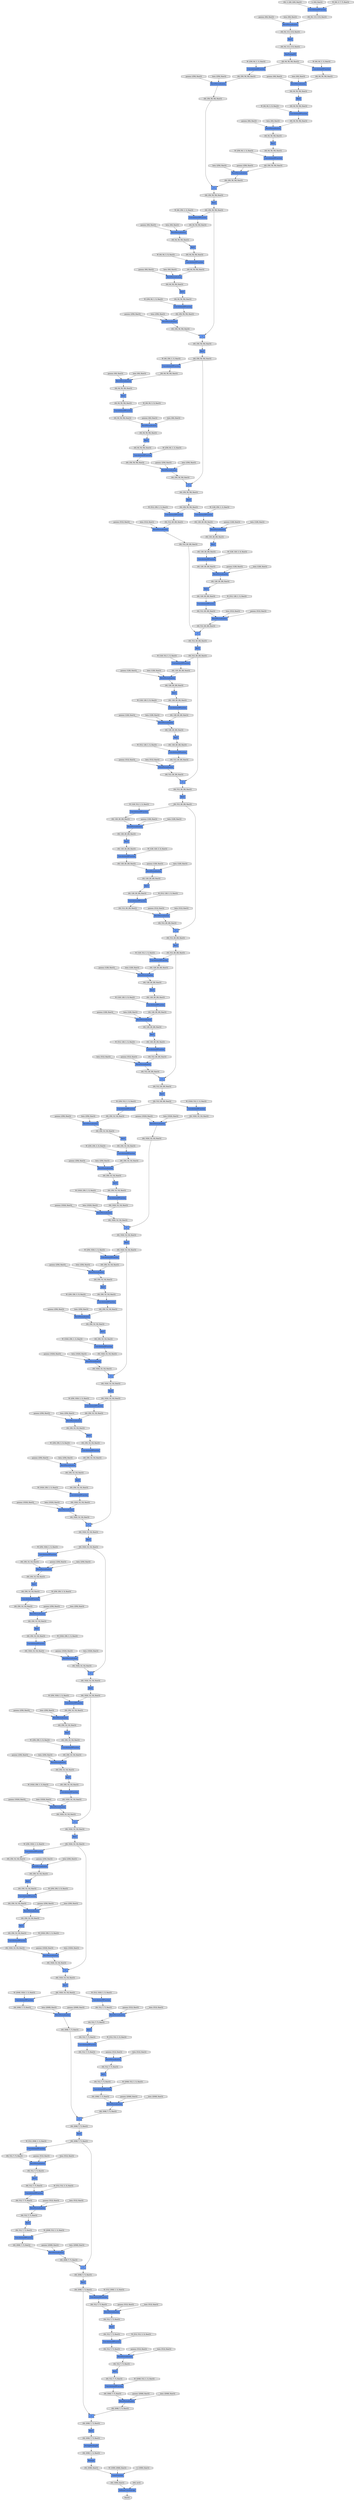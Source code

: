 digraph graphname{rankdir=TB;47822948335760 [label="W: (256, 1024, 1, 1), float32",shape="octagon",fillcolor="#E0E0E0",style="filled"];47822948401360 [label="W: (512, 2048, 1, 1), float32",shape="octagon",fillcolor="#E0E0E0",style="filled"];47822948237584 [label="beta: (512), float32",shape="octagon",fillcolor="#E0E0E0",style="filled"];47824346578832 [label="Convolution2DFunction",shape="record",fillcolor="#6495ED",style="filled"];47824339632592 [label="(64, 256, 56, 56), float32",shape="octagon",fillcolor="#E0E0E0",style="filled"];47824339796496 [label="(64, 128, 28, 28), float32",shape="octagon",fillcolor="#E0E0E0",style="filled"];47824339796560 [label="(64, 512, 28, 28), float32",shape="octagon",fillcolor="#E0E0E0",style="filled"];47824339632720 [label="BatchNormalization",shape="record",fillcolor="#6495ED",style="filled"];47822948336272 [label="gamma: (256), float32",shape="octagon",fillcolor="#E0E0E0",style="filled"];47824339796624 [label="(64, 128, 28, 28), float32",shape="octagon",fillcolor="#E0E0E0",style="filled"];47824339632784 [label="BatchNormalization",shape="record",fillcolor="#6495ED",style="filled"];47822948401872 [label="gamma: (512), float32",shape="octagon",fillcolor="#E0E0E0",style="filled"];47824339632848 [label="(64, 128, 28, 28), float32",shape="octagon",fillcolor="#E0E0E0",style="filled"];47824339796752 [label="(64, 512, 28, 28), float32",shape="octagon",fillcolor="#E0E0E0",style="filled"];47822948238160 [label="W: (256, 512, 1, 1), float32",shape="octagon",fillcolor="#E0E0E0",style="filled"];47824339796880 [label="BatchNormalization",shape="record",fillcolor="#6495ED",style="filled"];47824339633040 [label="(64, 64, 56, 56), float32",shape="octagon",fillcolor="#E0E0E0",style="filled"];47822948336592 [label="beta: (256), float32",shape="octagon",fillcolor="#E0E0E0",style="filled"];47824339633104 [label="(64, 64, 56, 56), float32",shape="octagon",fillcolor="#E0E0E0",style="filled"];47822948402192 [label="beta: (512), float32",shape="octagon",fillcolor="#E0E0E0",style="filled"];47824339633232 [label="ReLU",shape="record",fillcolor="#6495ED",style="filled"];47824339633296 [label="ReLU",shape="record",fillcolor="#6495ED",style="filled"];47824339797136 [label="BatchNormalization",shape="record",fillcolor="#6495ED",style="filled"];47824339797200 [label="(64, 512, 28, 28), float32",shape="octagon",fillcolor="#E0E0E0",style="filled"];47824339633360 [label="(64, 256, 56, 56), float32",shape="octagon",fillcolor="#E0E0E0",style="filled"];47822948336912 [label="W: (256, 256, 3, 3), float32",shape="octagon",fillcolor="#E0E0E0",style="filled"];47822948402512 [label="W: (512, 512, 3, 3), float32",shape="octagon",fillcolor="#E0E0E0",style="filled"];47822948238672 [label="gamma: (256), float32",shape="octagon",fillcolor="#E0E0E0",style="filled"];47824339797328 [label="(64, 128, 28, 28), float32",shape="octagon",fillcolor="#E0E0E0",style="filled"];47824339633488 [label="(64, 64, 56, 56), float32",shape="octagon",fillcolor="#E0E0E0",style="filled"];47824339797392 [label="Convolution2DFunction",shape="record",fillcolor="#6495ED",style="filled"];47824339633552 [label="(64, 256, 56, 56), float32",shape="octagon",fillcolor="#E0E0E0",style="filled"];47824339797456 [label="(64, 512, 28, 28), float32",shape="octagon",fillcolor="#E0E0E0",style="filled"];47824339633680 [label="BatchNormalization",shape="record",fillcolor="#6495ED",style="filled"];47824339797584 [label="ReLU",shape="record",fillcolor="#6495ED",style="filled"];47822948238992 [label="beta: (256), float32",shape="octagon",fillcolor="#E0E0E0",style="filled"];47824339797648 [label="Convolution2DFunction",shape="record",fillcolor="#6495ED",style="filled"];47824339633872 [label="(64, 128, 28, 28), float32",shape="octagon",fillcolor="#E0E0E0",style="filled"];47822948337424 [label="gamma: (256), float32",shape="octagon",fillcolor="#E0E0E0",style="filled"];47824339633936 [label="Convolution2DFunction",shape="record",fillcolor="#6495ED",style="filled"];47822948403024 [label="gamma: (512), float32",shape="octagon",fillcolor="#E0E0E0",style="filled"];47824339634000 [label="Convolution2DFunction",shape="record",fillcolor="#6495ED",style="filled"];47824339797904 [label="BatchNormalization",shape="record",fillcolor="#6495ED",style="filled"];47824339634064 [label="BatchNormalization",shape="record",fillcolor="#6495ED",style="filled"];47822948239312 [label="W: (256, 256, 3, 3), float32",shape="octagon",fillcolor="#E0E0E0",style="filled"];47824339797968 [label="(64, 128, 28, 28), float32",shape="octagon",fillcolor="#E0E0E0",style="filled"];47824339634128 [label="ReLU",shape="record",fillcolor="#6495ED",style="filled"];47824339798032 [label="ReLU",shape="record",fillcolor="#6495ED",style="filled"];47822948337744 [label="beta: (256), float32",shape="octagon",fillcolor="#E0E0E0",style="filled"];47824339798096 [label="(64, 128, 28, 28), float32",shape="octagon",fillcolor="#E0E0E0",style="filled"];47824339634256 [label="(64, 128, 28, 28), float32",shape="octagon",fillcolor="#E0E0E0",style="filled"];47822948403344 [label="beta: (512), float32",shape="octagon",fillcolor="#E0E0E0",style="filled"];47824339175568 [label="ReLU",shape="record",fillcolor="#6495ED",style="filled"];47824339798224 [label="(64, 128, 28, 28), float32",shape="octagon",fillcolor="#E0E0E0",style="filled"];47824339634384 [label="Convolution2DFunction",shape="record",fillcolor="#6495ED",style="filled"];47824339798288 [label="_ + _",shape="record",fillcolor="#6495ED",style="filled"];47824339634448 [label="BatchNormalization",shape="record",fillcolor="#6495ED",style="filled"];47824339798352 [label="(64, 256, 14, 14), float32",shape="octagon",fillcolor="#E0E0E0",style="filled"];47824339634512 [label="BatchNormalization",shape="record",fillcolor="#6495ED",style="filled"];47822948338064 [label="W: (1024, 256, 1, 1), float32",shape="octagon",fillcolor="#E0E0E0",style="filled"];47824339798416 [label="BatchNormalization",shape="record",fillcolor="#6495ED",style="filled"];47824339175824 [label="_ + _",shape="record",fillcolor="#6495ED",style="filled"];47824339634576 [label="(64, 128, 28, 28), float32",shape="octagon",fillcolor="#E0E0E0",style="filled"];47822948403664 [label="W: (2048, 512, 1, 1), float32",shape="octagon",fillcolor="#E0E0E0",style="filled"];47822948239824 [label="gamma: (256), float32",shape="octagon",fillcolor="#E0E0E0",style="filled"];47824339798672 [label="Convolution2DFunction",shape="record",fillcolor="#6495ED",style="filled"];47824339634832 [label="Convolution2DFunction",shape="record",fillcolor="#6495ED",style="filled"];47824339798736 [label="(64, 128, 28, 28), float32",shape="octagon",fillcolor="#E0E0E0",style="filled"];47824339634896 [label="ReLU",shape="record",fillcolor="#6495ED",style="filled"];47822948240144 [label="beta: (256), float32",shape="octagon",fillcolor="#E0E0E0",style="filled"];47824339798800 [label="(64, 512, 28, 28), float32",shape="octagon",fillcolor="#E0E0E0",style="filled"];47824339634960 [label="(64, 3, 226, 226), float32",shape="octagon",fillcolor="#E0E0E0",style="filled"];47824339798864 [label="(64, 128, 28, 28), float32",shape="octagon",fillcolor="#E0E0E0",style="filled"];47822948338576 [label="gamma: (1024), float32",shape="octagon",fillcolor="#E0E0E0",style="filled"];47824339635088 [label="(64, 64, 56, 56), float32",shape="octagon",fillcolor="#E0E0E0",style="filled"];47822948404176 [label="gamma: (2048), float32",shape="octagon",fillcolor="#E0E0E0",style="filled"];47824339798992 [label="(64, 512, 28, 28), float32",shape="octagon",fillcolor="#E0E0E0",style="filled"];47824339799056 [label="_ + _",shape="record",fillcolor="#6495ED",style="filled"];47822948240464 [label="W: (1024, 256, 1, 1), float32",shape="octagon",fillcolor="#E0E0E0",style="filled"];47824339799120 [label="Convolution2DFunction",shape="record",fillcolor="#6495ED",style="filled"];47824339635280 [label="(64, 128, 28, 28), float32",shape="octagon",fillcolor="#E0E0E0",style="filled"];47822948338896 [label="beta: (1024), float32",shape="octagon",fillcolor="#E0E0E0",style="filled"];47822948404496 [label="beta: (2048), float32",shape="octagon",fillcolor="#E0E0E0",style="filled"];47824339635472 [label="Convolution2DFunction",shape="record",fillcolor="#6495ED",style="filled"];47824339799376 [label="BatchNormalization",shape="record",fillcolor="#6495ED",style="filled"];47824339799440 [label="(64, 512, 28, 28), float32",shape="octagon",fillcolor="#E0E0E0",style="filled"];47824339635664 [label="(64, 256, 56, 56), float32",shape="octagon",fillcolor="#E0E0E0",style="filled"];47822948240976 [label="gamma: (1024), float32",shape="octagon",fillcolor="#E0E0E0",style="filled"];47824339799696 [label="(64, 512, 28, 28), float32",shape="octagon",fillcolor="#E0E0E0",style="filled"];47824339635856 [label="(64, 128, 28, 28), float32",shape="octagon",fillcolor="#E0E0E0",style="filled"];47824339635920 [label="(64, 512, 28, 28), float32",shape="octagon",fillcolor="#E0E0E0",style="filled"];47822948339472 [label="W: (512, 1024, 1, 1), float32",shape="octagon",fillcolor="#E0E0E0",style="filled"];47824339635984 [label="(64, 64, 56, 56), float32",shape="octagon",fillcolor="#E0E0E0",style="filled"];47822948405136 [label="W: (1000, 2048), float32",shape="octagon",fillcolor="#E0E0E0",style="filled"];47822948241296 [label="beta: (1024), float32",shape="octagon",fillcolor="#E0E0E0",style="filled"];47824339636112 [label="Convolution2DFunction",shape="record",fillcolor="#6495ED",style="filled"];47824339800016 [label="ReLU",shape="record",fillcolor="#6495ED",style="filled"];47822948405200 [label="Convolution2DFunction",shape="record",fillcolor="#6495ED",style="filled"];47822948372560 [label="beta: (2048), float32",shape="octagon",fillcolor="#E0E0E0",style="filled"];47822921306256 [label="W: (256, 64, 1, 1), float32",shape="octagon",fillcolor="#E0E0E0",style="filled"];47822921240720 [label="beta: (256), float32",shape="octagon",fillcolor="#E0E0E0",style="filled"];47824346681680 [label="_ + _",shape="record",fillcolor="#6495ED",style="filled"];47824346681744 [label="(64, 512, 7, 7), float32",shape="octagon",fillcolor="#E0E0E0",style="filled"];47822948274576 [label="gamma: (1024), float32",shape="octagon",fillcolor="#E0E0E0",style="filled"];47822921241040 [label="W: (256, 64, 1, 1), float32",shape="octagon",fillcolor="#E0E0E0",style="filled"];47822948373072 [label="W: (512, 2048, 1, 1), float32",shape="octagon",fillcolor="#E0E0E0",style="filled"];47822921306768 [label="gamma: (256), float32",shape="octagon",fillcolor="#E0E0E0",style="filled"];47822948274896 [label="beta: (1024), float32",shape="octagon",fillcolor="#E0E0E0",style="filled"];47822921307088 [label="beta: (256), float32",shape="octagon",fillcolor="#E0E0E0",style="filled"];47822921241552 [label="gamma: (256), float32",shape="octagon",fillcolor="#E0E0E0",style="filled"];47824346682384 [label="BatchNormalization",shape="record",fillcolor="#6495ED",style="filled"];47824346682448 [label="(64, 512, 7, 7), float32",shape="octagon",fillcolor="#E0E0E0",style="filled"];47822948373584 [label="gamma: (512), float32",shape="octagon",fillcolor="#E0E0E0",style="filled"];47822948275408 [label="W: (256, 1024, 1, 1), float32",shape="octagon",fillcolor="#E0E0E0",style="filled"];47822921241872 [label="beta: (256), float32",shape="octagon",fillcolor="#E0E0E0",style="filled"];47824346682704 [label="(64, 512, 7, 7), float32",shape="octagon",fillcolor="#E0E0E0",style="filled"];47822948373904 [label="beta: (512), float32",shape="octagon",fillcolor="#E0E0E0",style="filled"];47822921307600 [label="W: (64, 256, 1, 1), float32",shape="octagon",fillcolor="#E0E0E0",style="filled"];47822736037392 [label="b: (64), float32",shape="octagon",fillcolor="#E0E0E0",style="filled"];47824346683088 [label="(64, 2048, 7, 7), float32",shape="octagon",fillcolor="#E0E0E0",style="filled"];47822948374224 [label="W: (512, 512, 3, 3), float32",shape="octagon",fillcolor="#E0E0E0",style="filled"];47822948275920 [label="gamma: (256), float32",shape="octagon",fillcolor="#E0E0E0",style="filled"];47822921242320 [label="_ + _",shape="record",fillcolor="#6495ED",style="filled"];47824346683216 [label="(64, 2048, 7, 7), float32",shape="octagon",fillcolor="#E0E0E0",style="filled"];47824346683280 [label="BatchNormalization",shape="record",fillcolor="#6495ED",style="filled"];47822921308112 [label="gamma: (64), float32",shape="octagon",fillcolor="#E0E0E0",style="filled"];47822948276240 [label="beta: (256), float32",shape="octagon",fillcolor="#E0E0E0",style="filled"];47824346683472 [label="BatchNormalization",shape="record",fillcolor="#6495ED",style="filled"];47822921242704 [label="W: (64, 256, 1, 1), float32",shape="octagon",fillcolor="#E0E0E0",style="filled"];47822948374736 [label="gamma: (512), float32",shape="octagon",fillcolor="#E0E0E0",style="filled"];47822921308432 [label="beta: (64), float32",shape="octagon",fillcolor="#E0E0E0",style="filled"];47824346683728 [label="Convolution2DFunction",shape="record",fillcolor="#6495ED",style="filled"];47822948276560 [label="W: (256, 256, 3, 3), float32",shape="octagon",fillcolor="#E0E0E0",style="filled"];47824346683792 [label="(64, 2048, 7, 7), float32",shape="octagon",fillcolor="#E0E0E0",style="filled"];47822921243088 [label="gamma: (64), float32",shape="octagon",fillcolor="#E0E0E0",style="filled"];47822948375056 [label="beta: (512), float32",shape="octagon",fillcolor="#E0E0E0",style="filled"];47822921308752 [label="W: (64, 64, 3, 3), float32",shape="octagon",fillcolor="#E0E0E0",style="filled"];47822921243408 [label="beta: (64), float32",shape="octagon",fillcolor="#E0E0E0",style="filled"];47822948375376 [label="W: (2048, 512, 1, 1), float32",shape="octagon",fillcolor="#E0E0E0",style="filled"];47822948277072 [label="gamma: (256), float32",shape="octagon",fillcolor="#E0E0E0",style="filled"];47824346684304 [label="SoftmaxCrossEntropy",shape="record",fillcolor="#6495ED",style="filled"];47824346684368 [label="(64, 2048, 7, 7), float32",shape="octagon",fillcolor="#E0E0E0",style="filled"];47824346684496 [label="Convolution2DFunction",shape="record",fillcolor="#6495ED",style="filled"];47822921309264 [label="gamma: (64), float32",shape="octagon",fillcolor="#E0E0E0",style="filled"];47822921243728 [label="W: (64, 64, 3, 3), float32",shape="octagon",fillcolor="#E0E0E0",style="filled"];47822948277392 [label="beta: (256), float32",shape="octagon",fillcolor="#E0E0E0",style="filled"];47824346684624 [label="(64, 512, 7, 7), float32",shape="octagon",fillcolor="#E0E0E0",style="filled"];47822948375888 [label="gamma: (2048), float32",shape="octagon",fillcolor="#E0E0E0",style="filled"];47822921309584 [label="beta: (64), float32",shape="octagon",fillcolor="#E0E0E0",style="filled"];47822948277712 [label="W: (1024, 256, 1, 1), float32",shape="octagon",fillcolor="#E0E0E0",style="filled"];47822921244112 [label="gamma: (64), float32",shape="octagon",fillcolor="#E0E0E0",style="filled"];47824346685008 [label="Convolution2DFunction",shape="record",fillcolor="#6495ED",style="filled"];47822948376208 [label="beta: (2048), float32",shape="octagon",fillcolor="#E0E0E0",style="filled"];47822921309904 [label="W: (256, 64, 1, 1), float32",shape="octagon",fillcolor="#E0E0E0",style="filled"];47822921244432 [label="beta: (64), float32",shape="octagon",fillcolor="#E0E0E0",style="filled"];47824346685264 [label="ReLU",shape="record",fillcolor="#6495ED",style="filled"];47824346685328 [label="(64, 512, 7, 7), float32",shape="octagon",fillcolor="#E0E0E0",style="filled"];47822948278224 [label="gamma: (1024), float32",shape="octagon",fillcolor="#E0E0E0",style="filled"];47824346620048 [label="(64, 1024, 14, 14), float32",shape="octagon",fillcolor="#E0E0E0",style="filled"];47824346554512 [label="(64, 1024, 14, 14), float32",shape="octagon",fillcolor="#E0E0E0",style="filled"];47824346554896 [label="ReLU",shape="record",fillcolor="#6495ED",style="filled"];47824346554960 [label="(64, 1024, 14, 14), float32",shape="octagon",fillcolor="#E0E0E0",style="filled"];47824346620624 [label="(64, 1024, 14, 14), float32",shape="octagon",fillcolor="#E0E0E0",style="filled"];47824346555088 [label="(64, 256, 14, 14), float32",shape="octagon",fillcolor="#E0E0E0",style="filled"];47824339117072 [label="ReLU",shape="record",fillcolor="#6495ED",style="filled"];47824346555536 [label="Convolution2DFunction",shape="record",fillcolor="#6495ED",style="filled"];47824339117200 [label="ReLU",shape="record",fillcolor="#6495ED",style="filled"];47824346621136 [label="ReLU",shape="record",fillcolor="#6495ED",style="filled"];47824346621200 [label="(64, 1024, 14, 14), float32",shape="octagon",fillcolor="#E0E0E0",style="filled"];47824346621328 [label="Convolution2DFunction",shape="record",fillcolor="#6495ED",style="filled"];47824346555792 [label="BatchNormalization",shape="record",fillcolor="#6495ED",style="filled"];47824346555856 [label="(64, 256, 14, 14), float32",shape="octagon",fillcolor="#E0E0E0",style="filled"];47824346621456 [label="(64, 256, 14, 14), float32",shape="octagon",fillcolor="#E0E0E0",style="filled"];47824346555984 [label="Convolution2DFunction",shape="record",fillcolor="#6495ED",style="filled"];47824346556112 [label="(64, 256, 14, 14), float32",shape="octagon",fillcolor="#E0E0E0",style="filled"];47824346621840 [label="ReLU",shape="record",fillcolor="#6495ED",style="filled"];47824346622096 [label="BatchNormalization",shape="record",fillcolor="#6495ED",style="filled"];47824346556560 [label="(64, 256, 14, 14), float32",shape="octagon",fillcolor="#E0E0E0",style="filled"];47824346622160 [label="(64, 256, 14, 14), float32",shape="octagon",fillcolor="#E0E0E0",style="filled"];47824346622288 [label="ReLU",shape="record",fillcolor="#6495ED",style="filled"];47824346622416 [label="(64, 256, 14, 14), float32",shape="octagon",fillcolor="#E0E0E0",style="filled"];47824346556944 [label="ReLU",shape="record",fillcolor="#6495ED",style="filled"];47824346557200 [label="BatchNormalization",shape="record",fillcolor="#6495ED",style="filled"];47824346622800 [label="BatchNormalization",shape="record",fillcolor="#6495ED",style="filled"];47824346557264 [label="(64, 256, 14, 14), float32",shape="octagon",fillcolor="#E0E0E0",style="filled"];47824346622864 [label="(64, 256, 14, 14), float32",shape="octagon",fillcolor="#E0E0E0",style="filled"];47824346557392 [label="_ + _",shape="record",fillcolor="#6495ED",style="filled"];47824346557520 [label="(64, 256, 14, 14), float32",shape="octagon",fillcolor="#E0E0E0",style="filled"];47824346623248 [label="BatchNormalization",shape="record",fillcolor="#6495ED",style="filled"];47824346557840 [label="ReLU",shape="record",fillcolor="#6495ED",style="filled"];47824346557904 [label="(64, 1024, 14, 14), float32",shape="octagon",fillcolor="#E0E0E0",style="filled"];47824346623504 [label="Convolution2DFunction",shape="record",fillcolor="#6495ED",style="filled"];47824346623568 [label="(64, 256, 14, 14), float32",shape="octagon",fillcolor="#E0E0E0",style="filled"];47824346558032 [label="(64, 1024, 14, 14), float32",shape="octagon",fillcolor="#E0E0E0",style="filled"];47824346558096 [label="BatchNormalization",shape="record",fillcolor="#6495ED",style="filled"];47824346623696 [label="_ + _",shape="record",fillcolor="#6495ED",style="filled"];47824346623824 [label="(64, 256, 14, 14), float32",shape="octagon",fillcolor="#E0E0E0",style="filled"];47824346558288 [label="Convolution2DFunction",shape="record",fillcolor="#6495ED",style="filled"];47824346656848 [label="BatchNormalization",shape="record",fillcolor="#6495ED",style="filled"];47824294850640 [label="(64, 256, 56, 56), float32",shape="octagon",fillcolor="#E0E0E0",style="filled"];47824294850768 [label="(64), int32",shape="octagon",fillcolor="#E0E0E0",style="filled"];47824346656976 [label="(64, 512, 7, 7), float32",shape="octagon",fillcolor="#E0E0E0",style="filled"];47822921347344 [label="beta: (512), float32",shape="octagon",fillcolor="#E0E0E0",style="filled"];47824294850832 [label="Convolution2DFunction",shape="record",fillcolor="#6495ED",style="filled"];47822921216272 [label="gamma: (64), float32",shape="octagon",fillcolor="#E0E0E0",style="filled"];47822948315600 [label="W: (256, 1024, 1, 1), float32",shape="octagon",fillcolor="#E0E0E0",style="filled"];47824294851088 [label="(64, 64, 56, 56), float32",shape="octagon",fillcolor="#E0E0E0",style="filled"];47824346657360 [label="(64, 2048, 7, 7), float32",shape="octagon",fillcolor="#E0E0E0",style="filled"];47822921347664 [label="W: (512, 256, 1, 1), float32",shape="octagon",fillcolor="#E0E0E0",style="filled"];47822921216592 [label="beta: (64), float32",shape="octagon",fillcolor="#E0E0E0",style="filled"];47824294851216 [label="(64, 64, 56, 56), float32",shape="octagon",fillcolor="#E0E0E0",style="filled"];47824294851408 [label="(64, 64, 56, 56), float32",shape="octagon",fillcolor="#E0E0E0",style="filled"];47824346657744 [label="BatchNormalization",shape="record",fillcolor="#6495ED",style="filled"];47822948316112 [label="gamma: (256), float32",shape="octagon",fillcolor="#E0E0E0",style="filled"];47824294851536 [label="BatchNormalization",shape="record",fillcolor="#6495ED",style="filled"];47822921348176 [label="gamma: (512), float32",shape="octagon",fillcolor="#E0E0E0",style="filled"];47824294851664 [label="(64, 64, 56, 56), float32",shape="octagon",fillcolor="#E0E0E0",style="filled"];47824294851728 [label="(64, 64, 56, 56), float32",shape="octagon",fillcolor="#E0E0E0",style="filled"];47822921217168 [label="W: (64, 64, 1, 1), float32",shape="octagon",fillcolor="#E0E0E0",style="filled"];47824346658000 [label="BatchNormalization",shape="record",fillcolor="#6495ED",style="filled"];47824294851792 [label="Convolution2DFunction",shape="record",fillcolor="#6495ED",style="filled"];47822735979728 [label="Convolution2DFunction",shape="record",fillcolor="#6495ED",style="filled"];47824346658064 [label="(64, 2048, 7, 7), float32",shape="octagon",fillcolor="#E0E0E0",style="filled"];47822948316432 [label="beta: (256), float32",shape="octagon",fillcolor="#E0E0E0",style="filled"];47824346658192 [label="(64, 2048, 7, 7), float32",shape="octagon",fillcolor="#E0E0E0",style="filled"];47822921348496 [label="beta: (512), float32",shape="octagon",fillcolor="#E0E0E0",style="filled"];47824294851984 [label="Convolution2DFunction",shape="record",fillcolor="#6495ED",style="filled"];47822921217552 [label="gamma: (64), float32",shape="octagon",fillcolor="#E0E0E0",style="filled"];47824346658384 [label="Convolution2DFunction",shape="record",fillcolor="#6495ED",style="filled"];47822948316752 [label="W: (256, 256, 3, 3), float32",shape="octagon",fillcolor="#E0E0E0",style="filled"];47824294852240 [label="(64, 256, 56, 56), float32",shape="octagon",fillcolor="#E0E0E0",style="filled"];47824294786832 [label="(64, 64, 113, 113), float32",shape="octagon",fillcolor="#E0E0E0",style="filled"];47824346658640 [label="Convolution2DFunction",shape="record",fillcolor="#6495ED",style="filled"];47822921217872 [label="beta: (64), float32",shape="octagon",fillcolor="#E0E0E0",style="filled"];47822921349008 [label="W: (128, 512, 1, 1), float32",shape="octagon",fillcolor="#E0E0E0",style="filled"];47824294852560 [label="_ + _",shape="record",fillcolor="#6495ED",style="filled"];47824346658896 [label="ReLU",shape="record",fillcolor="#6495ED",style="filled"];47822948317264 [label="gamma: (256), float32",shape="octagon",fillcolor="#E0E0E0",style="filled"];47824294852688 [label="(64, 64, 56, 56), float32",shape="octagon",fillcolor="#E0E0E0",style="filled"];47824346658960 [label="(64, 2048, 7, 7), float32",shape="octagon",fillcolor="#E0E0E0",style="filled"];47824294852752 [label="(64, 64, 56, 56), float32",shape="octagon",fillcolor="#E0E0E0",style="filled"];47822921218192 [label="W: (64, 64, 3, 3), float32",shape="octagon",fillcolor="#E0E0E0",style="filled"];47824294852816 [label="ReLU",shape="record",fillcolor="#6495ED",style="filled"];47824294852880 [label="BatchNormalization",shape="record",fillcolor="#6495ED",style="filled"];47824346659152 [label="(64, 2048, 7, 7), float32",shape="octagon",fillcolor="#E0E0E0",style="filled"];47824294852944 [label="ReLU",shape="record",fillcolor="#6495ED",style="filled"];47822948317584 [label="beta: (256), float32",shape="octagon",fillcolor="#E0E0E0",style="filled"];47822921349520 [label="gamma: (128), float32",shape="octagon",fillcolor="#E0E0E0",style="filled"];47822727821712 [label="MaxPoolingND",shape="record",fillcolor="#6495ED",style="filled"];47824294853072 [label="Convolution2DFunction",shape="record",fillcolor="#6495ED",style="filled"];47824294853136 [label="Convolution2DFunction",shape="record",fillcolor="#6495ED",style="filled"];47822921218704 [label="gamma: (64), float32",shape="octagon",fillcolor="#E0E0E0",style="filled"];47824346659536 [label="ReLU",shape="record",fillcolor="#6495ED",style="filled"];47822948317904 [label="W: (1024, 256, 1, 1), float32",shape="octagon",fillcolor="#E0E0E0",style="filled"];47822921349840 [label="beta: (128), float32",shape="octagon",fillcolor="#E0E0E0",style="filled"];47824346659600 [label="(64, 2048, 7, 7), float32",shape="octagon",fillcolor="#E0E0E0",style="filled"];47824294853392 [label="(64, 256, 56, 56), float32",shape="octagon",fillcolor="#E0E0E0",style="filled"];47824346659728 [label="(64, 512, 7, 7), float32",shape="octagon",fillcolor="#E0E0E0",style="filled"];47824346659792 [label="ReLU",shape="record",fillcolor="#6495ED",style="filled"];47822921219024 [label="beta: (64), float32",shape="octagon",fillcolor="#E0E0E0",style="filled"];47822921350160 [label="W: (128, 128, 3, 3), float32",shape="octagon",fillcolor="#E0E0E0",style="filled"];47824294853712 [label="(64, 256, 56, 56), float32",shape="octagon",fillcolor="#E0E0E0",style="filled"];47824294788176 [label="ReLU",shape="record",fillcolor="#6495ED",style="filled"];47822948318416 [label="gamma: (1024), float32",shape="octagon",fillcolor="#E0E0E0",style="filled"];47824294853840 [label="(64, 256, 56, 56), float32",shape="octagon",fillcolor="#E0E0E0",style="filled"];47822921219344 [label="W: (256, 64, 1, 1), float32",shape="octagon",fillcolor="#E0E0E0",style="filled"];47824346660176 [label="Convolution2DFunction",shape="record",fillcolor="#6495ED",style="filled"];47824294854032 [label="BatchNormalization",shape="record",fillcolor="#6495ED",style="filled"];47824294854096 [label="BatchNormalization",shape="record",fillcolor="#6495ED",style="filled"];47822948318736 [label="beta: (1024), float32",shape="octagon",fillcolor="#E0E0E0",style="filled"];47822921350672 [label="gamma: (128), float32",shape="octagon",fillcolor="#E0E0E0",style="filled"];47824346660432 [label="ReLU",shape="record",fillcolor="#6495ED",style="filled"];47824346660496 [label="(64, 512, 7, 7), float32",shape="octagon",fillcolor="#E0E0E0",style="filled"];47824346660624 [label="_ + _",shape="record",fillcolor="#6495ED",style="filled"];47824294854416 [label="(64, 256, 56, 56), float32",shape="octagon",fillcolor="#E0E0E0",style="filled"];47822921219856 [label="gamma: (256), float32",shape="octagon",fillcolor="#E0E0E0",style="filled"];47822921350992 [label="beta: (128), float32",shape="octagon",fillcolor="#E0E0E0",style="filled"];47824346660752 [label="(64, 512, 7, 7), float32",shape="octagon",fillcolor="#E0E0E0",style="filled"];47824294854544 [label="(64, 256, 56, 56), float32",shape="octagon",fillcolor="#E0E0E0",style="filled"];47824294821968 [label="(64, 256, 56, 56), float32",shape="octagon",fillcolor="#E0E0E0",style="filled"];47822948253968 [label="W: (1024, 512, 1, 1), float32",shape="octagon",fillcolor="#E0E0E0",style="filled"];47824294822160 [label="BatchNormalization",shape="record",fillcolor="#6495ED",style="filled"];47824294822288 [label="(64, 256, 56, 56), float32",shape="octagon",fillcolor="#E0E0E0",style="filled"];47824294822480 [label="Convolution2DFunction",shape="record",fillcolor="#6495ED",style="filled"];47822948254480 [label="gamma: (1024), float32",shape="octagon",fillcolor="#E0E0E0",style="filled"];47824339550992 [label="ReLU",shape="record",fillcolor="#6495ED",style="filled"];47824294822928 [label="(64, 64, 56, 56), float32",shape="octagon",fillcolor="#E0E0E0",style="filled"];47822948254800 [label="beta: (1024), float32",shape="octagon",fillcolor="#E0E0E0",style="filled"];47824294822992 [label="(64, 64, 56, 56), float32",shape="octagon",fillcolor="#E0E0E0",style="filled"];47824294823440 [label="Convolution2DFunction",shape="record",fillcolor="#6495ED",style="filled"];47822948255312 [label="W: (256, 1024, 1, 1), float32",shape="octagon",fillcolor="#E0E0E0",style="filled"];47824294823568 [label="(64, 64, 56, 56), float32",shape="octagon",fillcolor="#E0E0E0",style="filled"];47824294823632 [label="BatchNormalization",shape="record",fillcolor="#6495ED",style="filled"];47822948255824 [label="gamma: (256), float32",shape="octagon",fillcolor="#E0E0E0",style="filled"];47824294824208 [label="ReLU",shape="record",fillcolor="#6495ED",style="filled"];47822948256144 [label="beta: (256), float32",shape="octagon",fillcolor="#E0E0E0",style="filled"];47824294824464 [label="(64, 256, 56, 56), float32",shape="octagon",fillcolor="#E0E0E0",style="filled"];47824294824592 [label="(64, 64, 56, 56), float32",shape="octagon",fillcolor="#E0E0E0",style="filled"];47822948256464 [label="W: (256, 256, 3, 3), float32",shape="octagon",fillcolor="#E0E0E0",style="filled"];47824294824656 [label="Convolution2DFunction",shape="record",fillcolor="#6495ED",style="filled"];47824294824720 [label="Reshape",shape="record",fillcolor="#6495ED",style="filled"];47824294824784 [label="ReLU",shape="record",fillcolor="#6495ED",style="filled"];47824294825040 [label="_ + _",shape="record",fillcolor="#6495ED",style="filled"];47822948256976 [label="gamma: (256), float32",shape="octagon",fillcolor="#E0E0E0",style="filled"];47824294825168 [label="Convolution2DFunction",shape="record",fillcolor="#6495ED",style="filled"];47824294825232 [label="(64, 64, 56, 56), float32",shape="octagon",fillcolor="#E0E0E0",style="filled"];47824294825296 [label="(64, 64, 56, 56), float32",shape="octagon",fillcolor="#E0E0E0",style="filled"];47824294825360 [label="BatchNormalization",shape="record",fillcolor="#6495ED",style="filled"];47822948257296 [label="beta: (256), float32",shape="octagon",fillcolor="#E0E0E0",style="filled"];47824294825616 [label="(64, 64, 56, 56), float32",shape="octagon",fillcolor="#E0E0E0",style="filled"];47822948257616 [label="W: (1024, 256, 1, 1), float32",shape="octagon",fillcolor="#E0E0E0",style="filled"];47824294825808 [label="BatchNormalization",shape="record",fillcolor="#6495ED",style="filled"];47824294825872 [label="ReLU",shape="record",fillcolor="#6495ED",style="filled"];47824294891664 [label="ReLU",shape="record",fillcolor="#6495ED",style="filled"];47824346730768 [label="(64, 1000), float32",shape="octagon",fillcolor="#E0E0E0",style="filled"];47822921322768 [label="gamma: (256), float32",shape="octagon",fillcolor="#E0E0E0",style="filled"];47822948421968 [label="b: (1000), float32",shape="octagon",fillcolor="#E0E0E0",style="filled"];47822921388368 [label="gamma: (512), float32",shape="octagon",fillcolor="#E0E0E0",style="filled"];47824294760848 [label="(64, 1024, 14, 14), float32",shape="octagon",fillcolor="#E0E0E0",style="filled"];47824346599888 [label="(64, 1024, 14, 14), float32",shape="octagon",fillcolor="#E0E0E0",style="filled"];47824294760976 [label="(64, 1024, 14, 14), float32",shape="octagon",fillcolor="#E0E0E0",style="filled"];47822921323088 [label="beta: (256), float32",shape="octagon",fillcolor="#E0E0E0",style="filled"];47822921388688 [label="beta: (512), float32",shape="octagon",fillcolor="#E0E0E0",style="filled"];47824346731216 [label="float32",shape="octagon",fillcolor="#E0E0E0",style="filled"];47824346600400 [label="ReLU",shape="record",fillcolor="#6495ED",style="filled"];47824346600464 [label="(64, 1024, 14, 14), float32",shape="octagon",fillcolor="#E0E0E0",style="filled"];47824294761552 [label="(64, 1024, 14, 14), float32",shape="octagon",fillcolor="#E0E0E0",style="filled"];47824346600592 [label="Convolution2DFunction",shape="record",fillcolor="#6495ED",style="filled"];47822921389200 [label="W: (128, 512, 1, 1), float32",shape="octagon",fillcolor="#E0E0E0",style="filled"];47822921323664 [label="W: (128, 256, 1, 1), float32",shape="octagon",fillcolor="#E0E0E0",style="filled"];47824346600720 [label="(64, 256, 14, 14), float32",shape="octagon",fillcolor="#E0E0E0",style="filled"];47824294762064 [label="AveragePooling2D",shape="record",fillcolor="#6495ED",style="filled"];47824294762128 [label="(64, 1024, 14, 14), float32",shape="octagon",fillcolor="#E0E0E0",style="filled"];47824346601104 [label="BatchNormalization",shape="record",fillcolor="#6495ED",style="filled"];47822921389712 [label="gamma: (128), float32",shape="octagon",fillcolor="#E0E0E0",style="filled"];47822921324176 [label="gamma: (128), float32",shape="octagon",fillcolor="#E0E0E0",style="filled"];47824294762256 [label="(64, 512, 7, 7), float32",shape="octagon",fillcolor="#E0E0E0",style="filled"];47824294762320 [label="Convolution2DFunction",shape="record",fillcolor="#6495ED",style="filled"];47824346601360 [label="BatchNormalization",shape="record",fillcolor="#6495ED",style="filled"];47824346601424 [label="(64, 256, 14, 14), float32",shape="octagon",fillcolor="#E0E0E0",style="filled"];47822921390032 [label="beta: (128), float32",shape="octagon",fillcolor="#E0E0E0",style="filled"];47822921324496 [label="beta: (128), float32",shape="octagon",fillcolor="#E0E0E0",style="filled"];47824346601552 [label="ReLU",shape="record",fillcolor="#6495ED",style="filled"];47824294762704 [label="BatchNormalization",shape="record",fillcolor="#6495ED",style="filled"];47824346601680 [label="(64, 256, 14, 14), float32",shape="octagon",fillcolor="#E0E0E0",style="filled"];47822921390352 [label="W: (128, 128, 3, 3), float32",shape="octagon",fillcolor="#E0E0E0",style="filled"];47822921324816 [label="W: (128, 128, 3, 3), float32",shape="octagon",fillcolor="#E0E0E0",style="filled"];47824290371984 [label="ReLU",shape="record",fillcolor="#6495ED",style="filled"];47824294762960 [label="Convolution2DFunction",shape="record",fillcolor="#6495ED",style="filled"];47824294763024 [label="(64, 512, 7, 7), float32",shape="octagon",fillcolor="#E0E0E0",style="filled"];47824294763152 [label="_ + _",shape="record",fillcolor="#6495ED",style="filled"];47824346602128 [label="(64, 256, 14, 14), float32",shape="octagon",fillcolor="#E0E0E0",style="filled"];47824294763280 [label="(64, 512, 7, 7), float32",shape="octagon",fillcolor="#E0E0E0",style="filled"];47822921390864 [label="gamma: (128), float32",shape="octagon",fillcolor="#E0E0E0",style="filled"];47822921325328 [label="gamma: (128), float32",shape="octagon",fillcolor="#E0E0E0",style="filled"];47824346602512 [label="BatchNormalization",shape="record",fillcolor="#6495ED",style="filled"];47822921391184 [label="beta: (128), float32",shape="octagon",fillcolor="#E0E0E0",style="filled"];47822921325648 [label="beta: (128), float32",shape="octagon",fillcolor="#E0E0E0",style="filled"];47824294763664 [label="ReLU",shape="record",fillcolor="#6495ED",style="filled"];47824294763728 [label="(64, 512, 7, 7), float32",shape="octagon",fillcolor="#E0E0E0",style="filled"];47824346602768 [label="Convolution2DFunction",shape="record",fillcolor="#6495ED",style="filled"];47822736055568 [label="W: (64, 3, 7, 7), float32",shape="octagon",fillcolor="#E0E0E0",style="filled"];47824346602832 [label="(64, 256, 14, 14), float32",shape="octagon",fillcolor="#E0E0E0",style="filled"];47822921391504 [label="W: (512, 128, 1, 1), float32",shape="octagon",fillcolor="#E0E0E0",style="filled"];47822921325968 [label="W: (512, 128, 1, 1), float32",shape="octagon",fillcolor="#E0E0E0",style="filled"];47824346602960 [label="_ + _",shape="record",fillcolor="#6495ED",style="filled"];47824294764112 [label="BatchNormalization",shape="record",fillcolor="#6495ED",style="filled"];47824346603088 [label="(64, 256, 14, 14), float32",shape="octagon",fillcolor="#E0E0E0",style="filled"];47824346603216 [label="ReLU",shape="record",fillcolor="#6495ED",style="filled"];47824294764368 [label="Convolution2DFunction",shape="record",fillcolor="#6495ED",style="filled"];47824346603408 [label="Convolution2DFunction",shape="record",fillcolor="#6495ED",style="filled"];47824294764432 [label="(64, 512, 7, 7), float32",shape="octagon",fillcolor="#E0E0E0",style="filled"];47822921392016 [label="gamma: (512), float32",shape="octagon",fillcolor="#E0E0E0",style="filled"];47822921326480 [label="gamma: (512), float32",shape="octagon",fillcolor="#E0E0E0",style="filled"];47824346603472 [label="(64, 1024, 14, 14), float32",shape="octagon",fillcolor="#E0E0E0",style="filled"];47824346701968 [label="BatchNormalization",shape="record",fillcolor="#6495ED",style="filled"];47824346702032 [label="(64, 512, 7, 7), float32",shape="octagon",fillcolor="#E0E0E0",style="filled"];47824339755216 [label="(64, 512, 28, 28), float32",shape="octagon",fillcolor="#E0E0E0",style="filled"];47824339755280 [label="Convolution2DFunction",shape="record",fillcolor="#6495ED",style="filled"];47822948360528 [label="gamma: (512), float32",shape="octagon",fillcolor="#E0E0E0",style="filled"];47824346538320 [label="(64, 256, 14, 14), float32",shape="octagon",fillcolor="#E0E0E0",style="filled"];47824339755344 [label="(64, 512, 28, 28), float32",shape="octagon",fillcolor="#E0E0E0",style="filled"];47824339755408 [label="(64, 128, 28, 28), float32",shape="octagon",fillcolor="#E0E0E0",style="filled"];47824346538448 [label="Convolution2DFunction",shape="record",fillcolor="#6495ED",style="filled"];47824346538576 [label="(64, 256, 14, 14), float32",shape="octagon",fillcolor="#E0E0E0",style="filled"];47824346702480 [label="(64, 512, 7, 7), float32",shape="octagon",fillcolor="#E0E0E0",style="filled"];47822948360848 [label="beta: (512), float32",shape="octagon",fillcolor="#E0E0E0",style="filled"];47824339755792 [label="(64, 512, 28, 28), float32",shape="octagon",fillcolor="#E0E0E0",style="filled"];47824339755856 [label="ReLU",shape="record",fillcolor="#6495ED",style="filled"];47824339755920 [label="(64, 512, 28, 28), float32",shape="octagon",fillcolor="#E0E0E0",style="filled"];47822948361168 [label="W: (512, 512, 3, 3), float32",shape="octagon",fillcolor="#E0E0E0",style="filled"];47824346539024 [label="(64, 256, 14, 14), float32",shape="octagon",fillcolor="#E0E0E0",style="filled"];47824339756048 [label="Convolution2DFunction",shape="record",fillcolor="#6495ED",style="filled"];47824339756112 [label="(64, 512, 28, 28), float32",shape="octagon",fillcolor="#E0E0E0",style="filled"];47824339756176 [label="ReLU",shape="record",fillcolor="#6495ED",style="filled"];47824346703120 [label="LinearFunction",shape="record",fillcolor="#6495ED",style="filled"];47824346703184 [label="(64, 512, 7, 7), float32",shape="octagon",fillcolor="#E0E0E0",style="filled"];47824346539408 [label="ReLU",shape="record",fillcolor="#6495ED",style="filled"];47822948361680 [label="gamma: (512), float32",shape="octagon",fillcolor="#E0E0E0",style="filled"];47824339756496 [label="BatchNormalization",shape="record",fillcolor="#6495ED",style="filled"];47824339756560 [label="(64, 128, 28, 28), float32",shape="octagon",fillcolor="#E0E0E0",style="filled"];47824346703440 [label="(64, 512, 7, 7), float32",shape="octagon",fillcolor="#E0E0E0",style="filled"];47824346539664 [label="BatchNormalization",shape="record",fillcolor="#6495ED",style="filled"];47824339756688 [label="(64, 128, 28, 28), float32",shape="octagon",fillcolor="#E0E0E0",style="filled"];47824346539728 [label="(64, 256, 14, 14), float32",shape="octagon",fillcolor="#E0E0E0",style="filled"];47822948362000 [label="beta: (512), float32",shape="octagon",fillcolor="#E0E0E0",style="filled"];47824339756816 [label="(64, 128, 28, 28), float32",shape="octagon",fillcolor="#E0E0E0",style="filled"];47824346539856 [label="Convolution2DFunction",shape="record",fillcolor="#6495ED",style="filled"];47824339756880 [label="_ + _",shape="record",fillcolor="#6495ED",style="filled"];47824346703760 [label="ReLU",shape="record",fillcolor="#6495ED",style="filled"];47824339756944 [label="ReLU",shape="record",fillcolor="#6495ED",style="filled"];47824346703824 [label="(64, 2048, 7, 7), float32",shape="octagon",fillcolor="#E0E0E0",style="filled"];47824346539984 [label="(64, 256, 14, 14), float32",shape="octagon",fillcolor="#E0E0E0",style="filled"];47824339757008 [label="BatchNormalization",shape="record",fillcolor="#6495ED",style="filled"];47824346703952 [label="(64, 2048, 7, 7), float32",shape="octagon",fillcolor="#E0E0E0",style="filled"];47822948362320 [label="W: (2048, 512, 1, 1), float32",shape="octagon",fillcolor="#E0E0E0",style="filled"];47824339757264 [label="Convolution2DFunction",shape="record",fillcolor="#6495ED",style="filled"];47824346540304 [label="BatchNormalization",shape="record",fillcolor="#6495ED",style="filled"];47824339757328 [label="(64, 128, 28, 28), float32",shape="octagon",fillcolor="#E0E0E0",style="filled"];47824346540368 [label="(64, 1024, 14, 14), float32",shape="octagon",fillcolor="#E0E0E0",style="filled"];47824339757392 [label="(64, 512, 28, 28), float32",shape="octagon",fillcolor="#E0E0E0",style="filled"];47824339757456 [label="(64, 128, 28, 28), float32",shape="octagon",fillcolor="#E0E0E0",style="filled"];47824346540560 [label="_ + _",shape="record",fillcolor="#6495ED",style="filled"];47824339757584 [label="(64, 512, 28, 28), float32",shape="octagon",fillcolor="#E0E0E0",style="filled"];47822948362832 [label="gamma: (2048), float32",shape="octagon",fillcolor="#E0E0E0",style="filled"];47824339757648 [label="BatchNormalization",shape="record",fillcolor="#6495ED",style="filled"];47824346704528 [label="(64, 2048, 7, 7), float32",shape="octagon",fillcolor="#E0E0E0",style="filled"];47824339757712 [label="BatchNormalization",shape="record",fillcolor="#6495ED",style="filled"];47824346540752 [label="Convolution2DFunction",shape="record",fillcolor="#6495ED",style="filled"];47822948363152 [label="beta: (2048), float32",shape="octagon",fillcolor="#E0E0E0",style="filled"];47824339757968 [label="Convolution2DFunction",shape="record",fillcolor="#6495ED",style="filled"];47824346541008 [label="BatchNormalization",shape="record",fillcolor="#6495ED",style="filled"];47824339758032 [label="(64, 512, 28, 28), float32",shape="octagon",fillcolor="#E0E0E0",style="filled"];47824339266512 [label="(64, 64, 113, 113), float32",shape="octagon",fillcolor="#E0E0E0",style="filled"];47824346541072 [label="(64, 1024, 14, 14), float32",shape="octagon",fillcolor="#E0E0E0",style="filled"];47824339266576 [label="(64, 64, 113, 113), float32",shape="octagon",fillcolor="#E0E0E0",style="filled"];47824339758160 [label="(64, 128, 28, 28), float32",shape="octagon",fillcolor="#E0E0E0",style="filled"];47824346541200 [label="(64, 1024, 14, 14), float32",shape="octagon",fillcolor="#E0E0E0",style="filled"];47824339758224 [label="ReLU",shape="record",fillcolor="#6495ED",style="filled"];47824346705104 [label="(64, 2048, 7, 7), float32",shape="octagon",fillcolor="#E0E0E0",style="filled"];47822948363472 [label="W: (2048, 1024, 1, 1), float32",shape="octagon",fillcolor="#E0E0E0",style="filled"];47824339758288 [label="(64, 512, 28, 28), float32",shape="octagon",fillcolor="#E0E0E0",style="filled"];47824346705232 [label="(64, 2048, 1, 1), float32",shape="octagon",fillcolor="#E0E0E0",style="filled"];47824346541392 [label="ReLU",shape="record",fillcolor="#6495ED",style="filled"];47824339758416 [label="_ + _",shape="record",fillcolor="#6495ED",style="filled"];47824339758480 [label="Convolution2DFunction",shape="record",fillcolor="#6495ED",style="filled"];47824346541648 [label="Convolution2DFunction",shape="record",fillcolor="#6495ED",style="filled"];47824339758736 [label="BatchNormalization",shape="record",fillcolor="#6495ED",style="filled"];47824346705616 [label="(64, 2048), float32",shape="octagon",fillcolor="#E0E0E0",style="filled"];47822948363984 [label="gamma: (2048), float32",shape="octagon",fillcolor="#E0E0E0",style="filled"];47824339758800 [label="(64, 128, 28, 28), float32",shape="octagon",fillcolor="#E0E0E0",style="filled"];47824339758864 [label="ReLU",shape="record",fillcolor="#6495ED",style="filled"];47824346541904 [label="ReLU",shape="record",fillcolor="#6495ED",style="filled"];47824339758928 [label="(64, 128, 28, 28), float32",shape="octagon",fillcolor="#E0E0E0",style="filled"];47824346541968 [label="(64, 1024, 14, 14), float32",shape="octagon",fillcolor="#E0E0E0",style="filled"];47824339759056 [label="(64, 128, 28, 28), float32",shape="octagon",fillcolor="#E0E0E0",style="filled"];47824294736016 [label="BatchNormalization",shape="record",fillcolor="#6495ED",style="filled"];47824346575056 [label="(64, 1024, 14, 14), float32",shape="octagon",fillcolor="#E0E0E0",style="filled"];47822921363664 [label="W: (512, 128, 1, 1), float32",shape="octagon",fillcolor="#E0E0E0",style="filled"];47824346640656 [label="(64, 1024, 14, 14), float32",shape="octagon",fillcolor="#E0E0E0",style="filled"];47822948299088 [label="beta: (1024), float32",shape="octagon",fillcolor="#E0E0E0",style="filled"];47824346640784 [label="(64, 1024, 14, 14), float32",shape="octagon",fillcolor="#E0E0E0",style="filled"];47824346575568 [label="ReLU",shape="record",fillcolor="#6495ED",style="filled"];47822921364176 [label="gamma: (512), float32",shape="octagon",fillcolor="#E0E0E0",style="filled"];47824346575632 [label="(64, 1024, 14, 14), float32",shape="octagon",fillcolor="#E0E0E0",style="filled"];47822948299600 [label="W: (256, 1024, 1, 1), float32",shape="octagon",fillcolor="#E0E0E0",style="filled"];47824346641360 [label="(64, 1024, 14, 14), float32",shape="octagon",fillcolor="#E0E0E0",style="filled"];47824339596240 [label="BatchNormalization",shape="record",fillcolor="#6495ED",style="filled"];47824346575888 [label="(64, 256, 14, 14), float32",shape="octagon",fillcolor="#E0E0E0",style="filled"];47822921364496 [label="beta: (512), float32",shape="octagon",fillcolor="#E0E0E0",style="filled"];47822731539600 [label="Convolution2DFunction",shape="record",fillcolor="#6495ED",style="filled"];47822948300112 [label="gamma: (256), float32",shape="octagon",fillcolor="#E0E0E0",style="filled"];47824346641808 [label="(64, 1024, 14, 14), float32",shape="octagon",fillcolor="#E0E0E0",style="filled"];47824346576272 [label="BatchNormalization",shape="record",fillcolor="#6495ED",style="filled"];47824346641936 [label="ReLU",shape="record",fillcolor="#6495ED",style="filled"];47822921365008 [label="W: (128, 512, 1, 1), float32",shape="octagon",fillcolor="#E0E0E0",style="filled"];47824346642064 [label="(64, 256, 14, 14), float32",shape="octagon",fillcolor="#E0E0E0",style="filled"];47822948300432 [label="beta: (256), float32",shape="octagon",fillcolor="#E0E0E0",style="filled"];47824346576528 [label="BatchNormalization",shape="record",fillcolor="#6495ED",style="filled"];47824346576592 [label="(64, 256, 14, 14), float32",shape="octagon",fillcolor="#E0E0E0",style="filled"];47824346576720 [label="Convolution2DFunction",shape="record",fillcolor="#6495ED",style="filled"];47822948300752 [label="W: (256, 256, 3, 3), float32",shape="octagon",fillcolor="#E0E0E0",style="filled"];47824346576848 [label="(64, 256, 14, 14), float32",shape="octagon",fillcolor="#E0E0E0",style="filled"];47824346642448 [label="BatchNormalization",shape="record",fillcolor="#6495ED",style="filled"];47822921365520 [label="gamma: (128), float32",shape="octagon",fillcolor="#E0E0E0",style="filled"];47824346642704 [label="Convolution2DFunction",shape="record",fillcolor="#6495ED",style="filled"];47824346642768 [label="(64, 256, 14, 14), float32",shape="octagon",fillcolor="#E0E0E0",style="filled"];47822921365840 [label="beta: (128), float32",shape="octagon",fillcolor="#E0E0E0",style="filled"];47824346577296 [label="(64, 256, 14, 14), float32",shape="octagon",fillcolor="#E0E0E0",style="filled"];47824346642896 [label="ReLU",shape="record",fillcolor="#6495ED",style="filled"];47822948301264 [label="gamma: (256), float32",shape="octagon",fillcolor="#E0E0E0",style="filled"];47824346643024 [label="(64, 256, 14, 14), float32",shape="octagon",fillcolor="#E0E0E0",style="filled"];47822921366160 [label="W: (128, 128, 3, 3), float32",shape="octagon",fillcolor="#E0E0E0",style="filled"];47824339237520 [label="ReLU",shape="record",fillcolor="#6495ED",style="filled"];47822948301584 [label="beta: (256), float32",shape="octagon",fillcolor="#E0E0E0",style="filled"];47824346577680 [label="Convolution2DFunction",shape="record",fillcolor="#6495ED",style="filled"];47824346643408 [label="BatchNormalization",shape="record",fillcolor="#6495ED",style="filled"];47824346643472 [label="(64, 256, 14, 14), float32",shape="octagon",fillcolor="#E0E0E0",style="filled"];47824346577936 [label="BatchNormalization",shape="record",fillcolor="#6495ED",style="filled"];47822948301904 [label="W: (1024, 256, 1, 1), float32",shape="octagon",fillcolor="#E0E0E0",style="filled"];47824346578000 [label="(64, 256, 14, 14), float32",shape="octagon",fillcolor="#E0E0E0",style="filled"];47822921366672 [label="gamma: (128), float32",shape="octagon",fillcolor="#E0E0E0",style="filled"];47824346578128 [label="ReLU",shape="record",fillcolor="#6495ED",style="filled"];47824346578256 [label="(64, 256, 14, 14), float32",shape="octagon",fillcolor="#E0E0E0",style="filled"];47824346643856 [label="BatchNormalization",shape="record",fillcolor="#6495ED",style="filled"];47822921366992 [label="beta: (128), float32",shape="octagon",fillcolor="#E0E0E0",style="filled"];47822948302416 [label="gamma: (1024), float32",shape="octagon",fillcolor="#E0E0E0",style="filled"];47824346644112 [label="Convolution2DFunction",shape="record",fillcolor="#6495ED",style="filled"];47824346578576 [label="ReLU",shape="record",fillcolor="#6495ED",style="filled"];47824346644176 [label="(64, 256, 14, 14), float32",shape="octagon",fillcolor="#E0E0E0",style="filled"];47824346578640 [label="(64, 1024, 14, 14), float32",shape="octagon",fillcolor="#E0E0E0",style="filled"];47822921367312 [label="W: (512, 128, 1, 1), float32",shape="octagon",fillcolor="#E0E0E0",style="filled"];47824346644304 [label="_ + _",shape="record",fillcolor="#6495ED",style="filled"];47824346578768 [label="(64, 1024, 14, 14), float32",shape="octagon",fillcolor="#E0E0E0",style="filled"];47822948302736 [label="beta: (1024), float32",shape="octagon",fillcolor="#E0E0E0",style="filled"];47824346644432 [label="(64, 256, 14, 14), float32",shape="octagon",fillcolor="#E0E0E0",style="filled"];47824294762704 -> 47824294764432;47822948373584 -> 47824346658000;47824346658960 -> 47824294763152;47824339796496 -> 47824339758864;47824346703760 -> 47824346705104;47824346601424 -> 47824346575568;47824346554896 -> 47824346576848;47822948338064 -> 47824346644112;47824294825360 -> 47824294851216;47824346658640 -> 47824346659728;47824346659536 -> 47824346702032;47824346575568 -> 47824346601680;47824339799440 -> 47824339798288;47822921392016 -> 47824339798416;47824339633488 -> 47824294853072;47824339798672 -> 47824339798800;47824339758224 -> 47824339798096;47822948374224 -> 47824346660176;47824346539984 -> 47824346538448;47824346602960 -> 47824346620048;47824339798224 -> 47824339796880;47824346623568 -> 47824346603216;47824346538448 -> 47824346540368;47824346659792 -> 47824346660752;47824339758416 -> 47824339796752;47824346702480 -> 47824346683280;47824339635472 -> 47824339756816;47824346602768 -> 47824346603472;47824294854544 -> 47824294851984;47822921243408 -> 47824294825360;47824346620048 -> 47824346601552;47824294852752 -> 47824294825872;47824339797456 -> 47824339755280;47824346538576 -> 47824339799120;47824339633360 -> 47824294851792;47822948363152 -> 47824294764112;47822948254800 -> 47824346540304;47824294823632 -> 47824294822288;47824294762128 -> 47822731539600;47824346641360 -> 47824346623696;47824339756944 -> 47824339758928;47822948317904 -> 47824346623504;47824339634832 -> 47824339635920;47824346623824 -> 47824346623504;47824339755216 -> 47824339175824;47822921388688 -> 47824339758736;47824346660624 -> 47824346683216;47824339796880 -> 47824339798736;47822921365840 -> 47824339757712;47824339636112 -> 47824339633872;47824294823440 -> 47824294824464;47824339797648 -> 47824339798224;47822921240720 -> 47824294823632;47824294763728 -> 47824294762704;47824346599888 -> 47824346557392;47824346541008 -> 47824346555856;47824339175568 -> 47824339756688;47822921391184 -> 47824339796880;47824294762960 -> 47824294763728;47824346622160 -> 47824346600400;47822948300112 -> 47824346576272;47824346703824 -> 47824346701968;47824346640784 -> 47824346621840;47824346575632 -> 47824346558288;47822948362320 -> 47824294764368;47822921389200 -> 47824339755280;47822921349840 -> 47824339632784;47824294852688 -> 47824294853136;47824346685008 -> 47824346702480;47824346682448 -> 47824346660432;47824346557520 -> 47824346555984;47822921363664 -> 47824339757264;47824339632592 -> 47824294852560;47824346623696 -> 47824346640784;47824339635856 -> 47824339634128;47822921348176 -> 47824339634512;47824294823568 -> 47824294822160;47824339633552 -> 47824294852944;47824346684496 -> 47824346703824;47824294854096 -> 47824339635984;47824339635920 -> 47824339634064;47824294851216 -> 47824294824784;47822948338576 -> 47824346643856;47824346555856 -> 47824346541904;47822921219344 -> 47824294823440;47824346540560 -> 47824346558032;47822921324816 -> 47824339636112;47824294854416 -> 47824294854032;47822948240976 -> 47824346539664;47824339797584 -> 47824339799696;47822948257296 -> 47824346555792;47822921347664 -> 47824339633936;47824346641808 -> 47824346621328;47822921325328 -> 47824339633680;47822921241040 -> 47824294825168;47824339755408 -> 47824339632784;47822921367312 -> 47824339756048;47822948316752 -> 47824346603408;47824294762064 -> 47824346705232;47824294821968 -> 47824294825808;47824346600400 -> 47824346622416;47822921390352 -> 47824339797648;47822948316112 -> 47824346601104;47824294763664 -> 47824346659600;47824346600720 -> 47824346576272;47822948337744 -> 47824346642448;47824294852240 -> 47824294825040;47824346577296 -> 47824346576528;47824346660176 -> 47824346681744;47822948404496 -> 47824346701968;47822948362832 -> 47824294764112;47822948375888 -> 47824346682384;47824346623248 -> 47824346641360;47822948256976 -> 47824346555792;47822736037392 -> 47824339634384;47822948318736 -> 47824346623248;47824339756112 -> 47824339634000;47824346601104 -> 47824346622160;47822948301904 -> 47824346602768;47824346554512 -> 47824346539408;47824339634128 -> 47824339634256;47824346558096 -> 47824346576592;47822921323664 -> 47824294851792;47824339757968 -> 47824339758160;47824294825872 -> 47824294852688;47824346621840 -> 47824346641808;47824346623504 -> 47824346640656;47824346541200 -> 47824346540304;47824346557200 -> 47824346575056;47822948301264 -> 47824346601360;47822921364496 -> 47824339757008;47822921324496 -> 47824339632720;47824339798736 -> 47824339798032;47824346683792 -> 47824346660624;47824339634448 -> 47824339632592;47824339756176 -> 47824339797456;47824339633296 -> 47824294763280;47824346600464 -> 47824346602960;47824339797392 -> 47824339798352;47824339634512 -> 47824339755792;47822948401360 -> 47824346683728;47824346603216 -> 47824346623824;47824346554960 -> 47824346541648;47824346539664 -> 47824346541072;47824339800016 -> 47824346539984;47824339799696 -> 47824346539856;47824346643408 -> 47824294763024;47824339755280 -> 47824339797328;47822921347344 -> 47824339634064;47822921307088 -> 47824294854032;47824346703120 -> 47824346730768;47824339799696 -> 47824339797392;47822948238160 -> 47824339797392;47824339635280 -> 47824294891664;47824339799376 -> 47824346538320;47824339632784 -> 47824339756560;47824294850768 -> 47824346684304;47822948315600 -> 47824346600592;47822948277072 -> 47824346576528;47824294854032 -> 47824294852240;47824346621200 -> 47824346600592;47824339758864 -> 47824339796624;47824339757008 -> 47824339758032;47824346644304 -> 47824294760976;47824346684368 -> 47824346681680;47824339757456 -> 47824339757264;47824339634960 -> 47824339634384;47822921322768 -> 47824339634448;47824339632720 -> 47824339635280;47824294851664 -> 47824294852880;47822948277392 -> 47824346576528;47824294853136 -> 47824294854416;47824339798864 -> 47824339798672;47822948237584 -> 47824339798416;47824294825808 -> 47824294850640;47824346576528 -> 47824346578000;47822948239312 -> 47824339799120;47822948254480 -> 47824346540304;47822921391504 -> 47824339798672;47822921325968 -> 47824339634832;47822948256144 -> 47824346541008;47824294825232 -> 47824294736016;47824294763280 -> 47824294762960;47824294762128 -> 47824294762320;47824339756816 -> 47824339756496;47824339175824 -> 47824339755920;47824294850640 -> 47822921242320;47824294822160 -> 47824294825296;47822948257616 -> 47824346555984;47824294825296 -> 47824294788176;47822948363472 -> 47824294762320;47822921309584 -> 47824294854096;47822948238992 -> 47824339799376;47824294824592 -> 47822948405200;47824346705232 -> 47824294824720;47824339757648 -> 47824339796496;47822921307600 -> 47824294851984;47824294764112 -> 47824346658064;47824339634576 -> 47824339636112;47822948373904 -> 47824346658000;47824346644176 -> 47824346622288;47822948317584 -> 47824346622096;47824339758928 -> 47824339758480;47824346557840 -> 47824346575632;47822948238672 -> 47824339799376;47822948336592 -> 47824346622800;47822921326480 -> 47824339634064;47824294822992 -> 47822735979728;47824339633680 -> 47824339635856;47822921349008 -> 47824339634000;47822921348496 -> 47824339634512;47824294853392 -> 47824294824656;47824294891664 -> 47824339634576;47822948299600 -> 47824346578832;47822948376208 -> 47824346682384;47824346600592 -> 47824346621456;47824339633232 -> 47824339756112;47822948338896 -> 47824346643856;47824294825168 -> 47824294821968;47824339797904 -> 47824346539728;47824346575888 -> 47824346558096;47822921243728 -> 47824294822480;47824346658384 -> 47824346683088;47824294853712 -> 47824294852816;47824346683472 -> 47824346685328;47824346659728 -> 47824346658000;47824339756048 -> 47824339796560;47822921390864 -> 47824339796880;47824346555536 -> 47824346577296;47824346642448 -> 47824346644176;47824346603088 -> 47824346602768;47824339634384 -> 47824294786832;47824339796560 -> 47824339758736;47822948361168 -> 47824294762960;47822921389712 -> 47824339797136;47824346578768 -> 47824346578576;47822948278224 -> 47824346577936;47822948301584 -> 47824346601360;47824346658896 -> 47824346684368;47824294822928 -> 47824294823440;47824294853392 -> 47824294825040;47824339550992 -> 47824339266576;47824346684304 -> 47824346731216;47824346601680 -> 47824346577680;47824294763024 -> 47824339633296;47824346641808 -> 47824346644304;47824346621200 -> 47824346623696;47822948336912 -> 47824346642704;47822948316432 -> 47824346601104;47824346558288 -> 47824346575888;47824346621136 -> 47824346643024;47824346554960 -> 47824346540560;47824339634256 -> 47824339634832;47822921217168 -> 47822735979728;47824346557264 -> 47824346541392;47824294850832 -> 47824339633104;47824346684368 -> 47824346683728;47822948239824 -> 47824339797904;47824346659600 -> 47824346660624;47822921216592 -> 47824339596240;47824346683088 -> 47824346682384;47824294762320 -> 47824346658192;47824346575056 -> 47824346540560;47824339797456 -> 47824339798288;47824339756496 -> 47824339757328;47824294762256 -> 47824346643408;47824294851984 -> 47824294851664;47824294852816 -> 47824294854544;47824346578128 -> 47824346603088;47822921350160 -> 47824339635472;47822948360848 -> 47824346643408;47822921243088 -> 47824294825360;47824294788176 -> 47824294822928;47822921308112 -> 47824294852880;47824294825040 -> 47824294853712;47822948404176 -> 47824346701968;47824346578000 -> 47824346556944;47822948241296 -> 47824346539664;47822921309264 -> 47824294854096;47824339796752 -> 47824339756176;47824346644432 -> 47824346644112;47824346558032 -> 47824346557840;47822731539600 -> 47824294762256;47824346657744 -> 47824346682448;47824346556944 -> 47824346578256;47824339633872 -> 47824339633680;47824339635984 -> 47824339117072;47822921242704 -> 47824294824656;47824294851088 -> 47824294822480;47824346660432 -> 47824346682704;47824294852560 -> 47824339633552;47824339755856 -> 47824339758288;47824339758736 -> 47824339797200;47824339635664 -> 47824339634448;47824346705104 -> 47824294762064;47824346683216 -> 47824346658896;47824346621456 -> 47824346601104;47824346620624 -> 47824346602960;47822921219856 -> 47824294823632;47824346602832 -> 47824346578128;47824346576720 -> 47824346578640;47824339758288 -> 47824339758416;47824339798096 -> 47824339797648;47824339757712 -> 47824339758800;47824346578256 -> 47824346576720;47822921365008 -> 47824339757968;47824346576848 -> 47824346555536;47822921390032 -> 47824339797136;47824339759056 -> 47824339757648;47824339633360 -> 47824339633936;47822921365520 -> 47824339757712;47822921217552 -> 47824294736016;47822921350672 -> 47824339756496;47822921324176 -> 47824339632720;47822948403664 -> 47824346684496;47822948300432 -> 47824346576272;47822948275408 -> 47824346558288;47824339757584 -> 47824339755856;47824346658192 -> 47824346656848;47824346575632 -> 47824346557392;47822948405200 -> 47824294823568;47824346702032 -> 47824346685008;47824339633936 -> 47824339755344;47822921366672 -> 47824339757648;47824346683728 -> 47824346684624;47824346602128 -> 47824346601360;47824339635088 -> 47824339117200;47824346557904 -> 47824346557200;47824346643024 -> 47824346642704;47824346602512 -> 47824346620624;47824346659600 -> 47824346658640;47824294851728 -> 47824294851536;47822948240464 -> 47824346538448;47824346656848 -> 47824346658960;47822948256464 -> 47824346540752;47822921244112 -> 47824294851536;47824339758288 -> 47824339757968;47824346540752 -> 47824346556560;47824339799120 -> 47824346539024;47824346622864 -> 47824346622096;47824346576272 -> 47824346601424;47824346578576 -> 47824346600464;47822921242320 -> 47824294853840;47824339758800 -> 47824339756944;47824294824784 -> 47824294851088;47822948277712 -> 47824346576720;47822948302736 -> 47824346602512;47824346541968 -> 47824339799056;47822948421968 -> 47824346703120;47822948362000 -> 47824294762704;47824339634896 -> 47824339757456;47822948363984 -> 47824346656848;47824346622288 -> 47824346644432;47824339758032 -> 47824339756880;47824346659152 -> 47824294763664;47824346682704 -> 47824346658384;47824346577936 -> 47824346599888;47824346555984 -> 47824346557904;47824346556560 -> 47824346555792;47824294852944 -> 47824339633360;47824294824208 -> 47824294853392;47822948403024 -> 47824346683280;47824346642064 -> 47824346622800;47824290371984 -> 47824346538576;47824339756880 -> 47824339757584;47822921323088 -> 47824339634448;47822921308752 -> 47824294850832;47822921388368 -> 47824339758736;47824339117072 -> 47824339633488;47822948405136 -> 47824346703120;47824346578832 -> 47824346600720;47824346643856 -> 47824294761552;47824346701968 -> 47824346704528;47822948360528 -> 47824346643408;47824346541648 -> 47824346555088;47824346603472 -> 47824346602512;47824294822288 -> 47822921242320;47824346641936 -> 47824294762128;47824346541904 -> 47824346556112;47822948255824 -> 47824346541008;47824339757264 -> 47824339757392;47824294824656 -> 47824294851408;47824346681744 -> 47824346657744;47824294764432 -> 47824346642896;47824346684624 -> 47824346683472;47824346705616 -> 47824346703120;47824346685264 -> 47824346703440;47824346541392 -> 47824346557520;47824339755792 -> 47824339175824;47822948300752 -> 47824346577680;47824294851408 -> 47824294825360;47822727821712 -> 47824294822992;47824346603408 -> 47824346622864;47824346557392 -> 47824346578768;47824339757392 -> 47824339757008;47824294736016 -> 47824294825616;47824346660496 -> 47824346659792;47822921241872 -> 47824294825808;47822948374736 -> 47824346657744;47822948373072 -> 47824346658640;47824346621328 -> 47824346642064;47822921219024 -> 47824294822160;47824339796624 -> 47824339756048;47822948299088 -> 47824346577936;47822948276240 -> 47824346558096;47822921308432 -> 47824294852880;47824346658064 -> 47824294763152;47824346600464 -> 47824346578832;47824339755344 -> 47824339634512;47824339633040 -> 47824294850832;47822948401872 -> 47824346683472;47824294760848 -> 47824346643856;47822921350992 -> 47824339756496;47822948318416 -> 47824346623248;47824339797200 -> 47824339758416;47824339758160 -> 47824339757712;47824346657360 -> 47824294764112;47822948372560 -> 47824346656848;47822948336272 -> 47824346622800;47824339797968 -> 47824339758224;47824294825616 -> 47824339237520;47824346540304 -> 47824346541968;47824339798800 -> 47824339798416;47824339756560 -> 47824339175568;47824294763152 -> 47824346659152;47824339756688 -> 47824339635472;47824346538320 -> 47824290371984;47824294822480 -> 47824294851728;47824339266576 -> 47822727821712;47824346540368 -> 47824346539664;47822921364176 -> 47824339757008;47824294852880 -> 47824339635088;47824346622416 -> 47824346603408;47824346555792 -> 47824346557264;47822921325648 -> 47824339633680;47824346643472 -> 47824346642448;47824339117200 -> 47824339633040;47822948317264 -> 47824346622096;47824294854544 -> 47824294852560;47824339266512 -> 47824339550992;47822948339472 -> 47822731539600;47824346539024 -> 47824339797904;47824346601552 -> 47824346621200;47824346642704 -> 47824346643472;47824339798416 -> 47824339799440;47822948253968 -> 47824346539856;47824346642896 -> 47824346656976;47824346576592 -> 47824346554896;47822921306256 -> 47824294853136;47824346539856 -> 47824346541200;47824346555088 -> 47824346541008;47824346556112 -> 47824346540752;47824339633104 -> 47824294854096;47824294824464 -> 47824294823632;47824346703952 -> 47824346703760;47824339634064 -> 47824339755216;47824346622096 -> 47824346623568;47824339798032 -> 47824339798864;47824346682384 -> 47824346683792;47824339755920 -> 47824339633232;47822921216272 -> 47824339596240;47824339632848 -> 47824339632720;47822921218192 -> 47822948405200;47824346730768 -> 47824346684304;47822948375376 -> 47824346658384;47824346601360 -> 47824346602832;47822948275920 -> 47824346558096;47822921366160 -> 47824339758480;47824346578640 -> 47824346577936;47822921244432 -> 47824294851536;47822948274896 -> 47824346557200;47824339797328 -> 47824339797136;47824339799056 -> 47824346554512;47822921309904 -> 47824294853072;47824346658000 -> 47824346660496;47824339758480 -> 47824339759056;47824339596240 -> 47824339266512;47824346539408 -> 47824346554960;47824294851536 -> 47824294852752;47824346681680 -> 47824346703952;47824294761552 -> 47824346644304;47822948302416 -> 47824346602512;47824346640656 -> 47824346623248;47824346541072 -> 47824339799056;47824339634000 -> 47824339755408;47824346703440 -> 47824346684496;47822921241552 -> 47824294825808;47824294853840 -> 47824294824208;47822921218704 -> 47824294822160;47824294824720 -> 47824346705616;47824346642768 -> 47824346621136;47824294851792 -> 47824339632848;47824346685328 -> 47824346659536;47822948402192 -> 47824346683472;47822921217872 -> 47824294736016;47824346660752 -> 47824346660176;47824346683280 -> 47824346703184;47824346644112 -> 47824294760848;47824339798992 -> 47824339797584;47822921306768 -> 47824294854032;47824294786832 -> 47824339596240;47824294822992 -> 47824294825168;47822735979728 -> 47824294825232;47822948240144 -> 47824339797904;47822736055568 -> 47824339634384;47822921366992 -> 47824339757648;47824346703184 -> 47824346685264;47824346622800 -> 47824346642768;47824346577680 -> 47824346602128;47824294853072 -> 47824339635664;47822948337424 -> 47824346642448;47824339797136 -> 47824339797968;47824346539728 -> 47824339800016;47824339756112 -> 47824339756880;47824339757328 -> 47824339634896;47824294760976 -> 47824346641936;47822948274576 -> 47824346557200;47824339798352 -> 47824339799376;47824346704528 -> 47824346681680;47822948276560 -> 47824346555536;47822948402512 -> 47824346685008;47822948361680 -> 47824294762704;47822948375056 -> 47824346657744;47822948335760 -> 47824346621328;47822921349520 -> 47824339632784;47822948255312 -> 47824346541648;47824339798288 -> 47824339798992;47824339237520 -> 47824294824592;47822948403344 -> 47824346683280;47824294764368 -> 47824346657360;47824346656976 -> 47824294764368;}